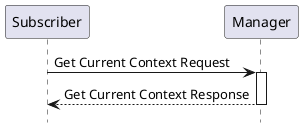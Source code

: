 @startuml

hide footbox

participant "Subscriber" as Subscriber
participant "Manager" as Manager

Subscriber->Manager: Get Current Context Request
activate Manager
Manager-->Subscriber: Get Current Context Response
deactivate Manager

@enduml